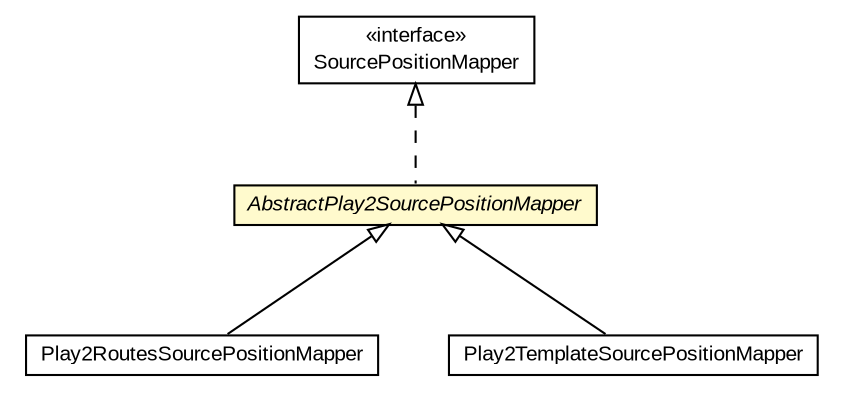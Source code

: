 #!/usr/local/bin/dot
#
# Class diagram 
# Generated by UMLGraph version R5_6-24-gf6e263 (http://www.umlgraph.org/)
#

digraph G {
	edge [fontname="arial",fontsize=10,labelfontname="arial",labelfontsize=10];
	node [fontname="arial",fontsize=10,shape=plaintext];
	nodesep=0.25;
	ranksep=0.5;
	// com.google.code.play2.spm.AbstractPlay2SourcePositionMapper
	c20 [label=<<table title="com.google.code.play2.spm.AbstractPlay2SourcePositionMapper" border="0" cellborder="1" cellspacing="0" cellpadding="2" port="p" bgcolor="lemonChiffon" href="./AbstractPlay2SourcePositionMapper.html">
		<tr><td><table border="0" cellspacing="0" cellpadding="1">
<tr><td align="center" balign="center"><font face="arial italic"> AbstractPlay2SourcePositionMapper </font></td></tr>
		</table></td></tr>
		</table>>, URL="./AbstractPlay2SourcePositionMapper.html", fontname="arial", fontcolor="black", fontsize=10.0];
	// com.google.code.play2.spm.routes.Play2RoutesSourcePositionMapper
	c22 [label=<<table title="com.google.code.play2.spm.routes.Play2RoutesSourcePositionMapper" border="0" cellborder="1" cellspacing="0" cellpadding="2" port="p" href="./routes/Play2RoutesSourcePositionMapper.html">
		<tr><td><table border="0" cellspacing="0" cellpadding="1">
<tr><td align="center" balign="center"> Play2RoutesSourcePositionMapper </td></tr>
		</table></td></tr>
		</table>>, URL="./routes/Play2RoutesSourcePositionMapper.html", fontname="arial", fontcolor="black", fontsize=10.0];
	// com.google.code.play2.spm.template.Play2TemplateSourcePositionMapper
	c27 [label=<<table title="com.google.code.play2.spm.template.Play2TemplateSourcePositionMapper" border="0" cellborder="1" cellspacing="0" cellpadding="2" port="p" href="./template/Play2TemplateSourcePositionMapper.html">
		<tr><td><table border="0" cellspacing="0" cellpadding="1">
<tr><td align="center" balign="center"> Play2TemplateSourcePositionMapper </td></tr>
		</table></td></tr>
		</table>>, URL="./template/Play2TemplateSourcePositionMapper.html", fontname="arial", fontcolor="black", fontsize=10.0];
	//com.google.code.play2.spm.AbstractPlay2SourcePositionMapper implements com.google.code.sbt.compiler.api.SourcePositionMapper
	c32:p -> c20:p [dir=back,arrowtail=empty,style=dashed];
	//com.google.code.play2.spm.routes.Play2RoutesSourcePositionMapper extends com.google.code.play2.spm.AbstractPlay2SourcePositionMapper
	c20:p -> c22:p [dir=back,arrowtail=empty];
	//com.google.code.play2.spm.template.Play2TemplateSourcePositionMapper extends com.google.code.play2.spm.AbstractPlay2SourcePositionMapper
	c20:p -> c27:p [dir=back,arrowtail=empty];
	// com.google.code.sbt.compiler.api.SourcePositionMapper
	c32 [label=<<table title="com.google.code.sbt.compiler.api.SourcePositionMapper" border="0" cellborder="1" cellspacing="0" cellpadding="2" port="p">
		<tr><td><table border="0" cellspacing="0" cellpadding="1">
<tr><td align="center" balign="center"> &#171;interface&#187; </td></tr>
<tr><td align="center" balign="center"> SourcePositionMapper </td></tr>
		</table></td></tr>
		</table>>, URL="null", fontname="arial", fontcolor="black", fontsize=10.0];
}

